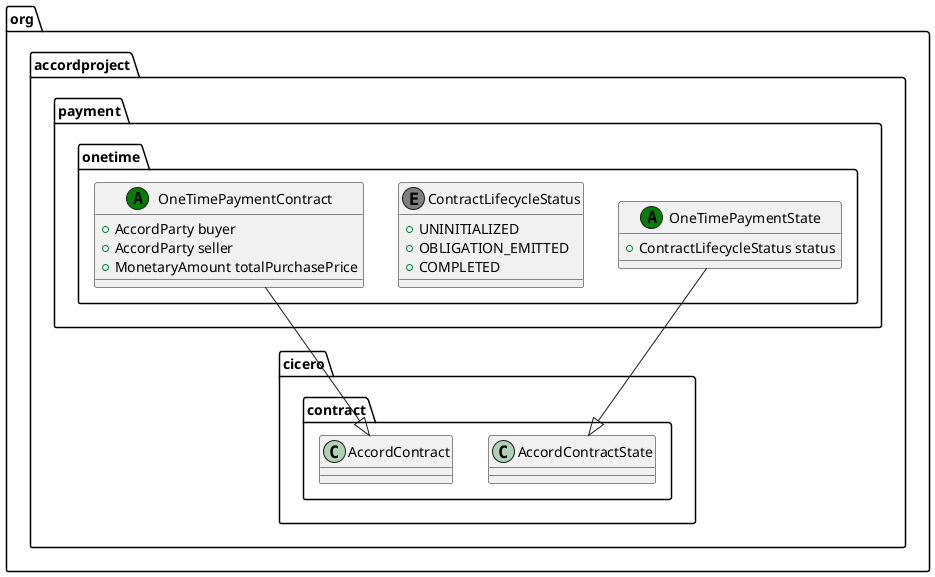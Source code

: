@startuml
class org.accordproject.payment.onetime.OneTimePaymentState << (A,green) >> {
   + ContractLifecycleStatus status
}
org.accordproject.payment.onetime.OneTimePaymentState --|> org.accordproject.cicero.contract.AccordContractState
class org.accordproject.payment.onetime.ContractLifecycleStatus << (E,grey) >> {
   + UNINITIALIZED
   + OBLIGATION_EMITTED
   + COMPLETED
}
class org.accordproject.payment.onetime.OneTimePaymentContract << (A,green) >> {
   + AccordParty buyer
   + AccordParty seller
   + MonetaryAmount totalPurchasePrice
}
org.accordproject.payment.onetime.OneTimePaymentContract --|> org.accordproject.cicero.contract.AccordContract
@enduml
